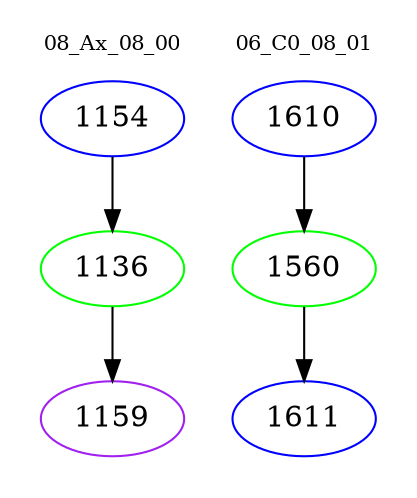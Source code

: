 digraph{
subgraph cluster_0 {
color = white
label = "08_Ax_08_00";
fontsize=10;
T0_1154 [label="1154", color="blue"]
T0_1154 -> T0_1136 [color="black"]
T0_1136 [label="1136", color="green"]
T0_1136 -> T0_1159 [color="black"]
T0_1159 [label="1159", color="purple"]
}
subgraph cluster_1 {
color = white
label = "06_C0_08_01";
fontsize=10;
T1_1610 [label="1610", color="blue"]
T1_1610 -> T1_1560 [color="black"]
T1_1560 [label="1560", color="green"]
T1_1560 -> T1_1611 [color="black"]
T1_1611 [label="1611", color="blue"]
}
}
